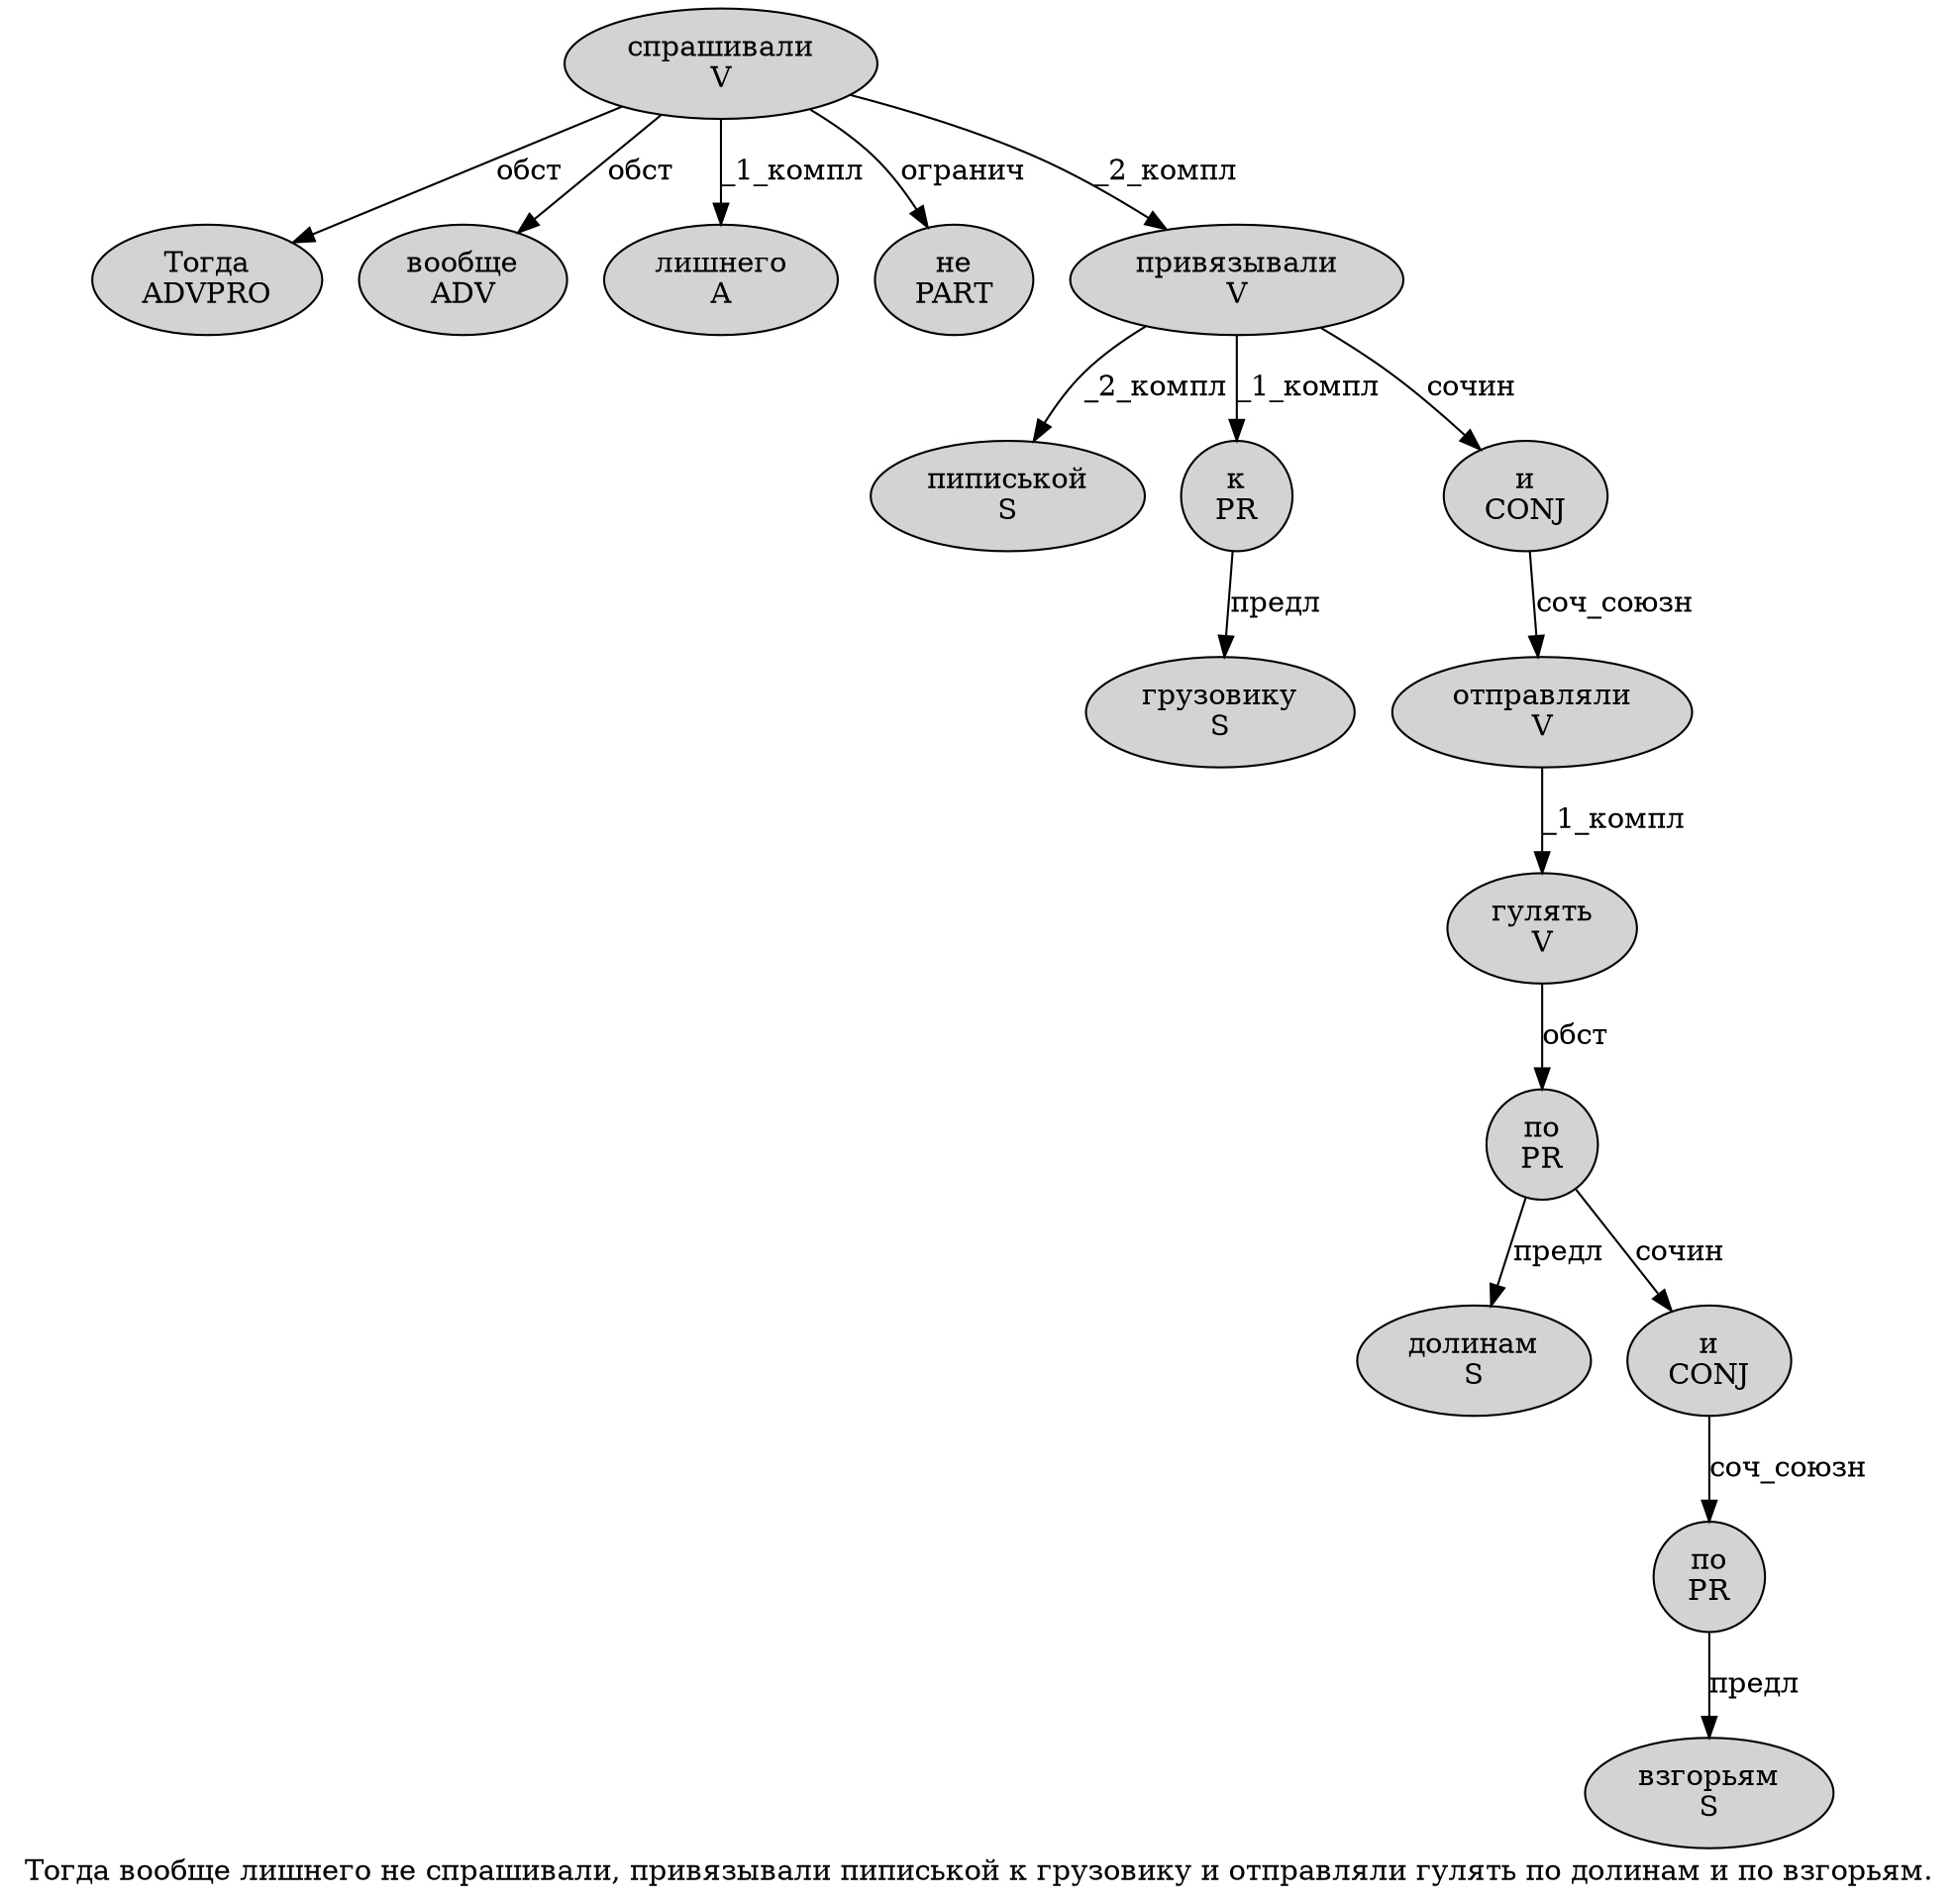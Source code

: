 digraph SENTENCE_3007 {
	graph [label="Тогда вообще лишнего не спрашивали, привязывали пиписькой к грузовику и отправляли гулять по долинам и по взгорьям."]
	node [style=filled]
		0 [label="Тогда
ADVPRO" color="" fillcolor=lightgray penwidth=1 shape=ellipse]
		1 [label="вообще
ADV" color="" fillcolor=lightgray penwidth=1 shape=ellipse]
		2 [label="лишнего
A" color="" fillcolor=lightgray penwidth=1 shape=ellipse]
		3 [label="не
PART" color="" fillcolor=lightgray penwidth=1 shape=ellipse]
		4 [label="спрашивали
V" color="" fillcolor=lightgray penwidth=1 shape=ellipse]
		6 [label="привязывали
V" color="" fillcolor=lightgray penwidth=1 shape=ellipse]
		7 [label="пиписькой
S" color="" fillcolor=lightgray penwidth=1 shape=ellipse]
		8 [label="к
PR" color="" fillcolor=lightgray penwidth=1 shape=ellipse]
		9 [label="грузовику
S" color="" fillcolor=lightgray penwidth=1 shape=ellipse]
		10 [label="и
CONJ" color="" fillcolor=lightgray penwidth=1 shape=ellipse]
		11 [label="отправляли
V" color="" fillcolor=lightgray penwidth=1 shape=ellipse]
		12 [label="гулять
V" color="" fillcolor=lightgray penwidth=1 shape=ellipse]
		13 [label="по
PR" color="" fillcolor=lightgray penwidth=1 shape=ellipse]
		14 [label="долинам
S" color="" fillcolor=lightgray penwidth=1 shape=ellipse]
		15 [label="и
CONJ" color="" fillcolor=lightgray penwidth=1 shape=ellipse]
		16 [label="по
PR" color="" fillcolor=lightgray penwidth=1 shape=ellipse]
		17 [label="взгорьям
S" color="" fillcolor=lightgray penwidth=1 shape=ellipse]
			13 -> 14 [label="предл"]
			13 -> 15 [label="сочин"]
			4 -> 0 [label="обст"]
			4 -> 1 [label="обст"]
			4 -> 2 [label="_1_компл"]
			4 -> 3 [label="огранич"]
			4 -> 6 [label="_2_компл"]
			6 -> 7 [label="_2_компл"]
			6 -> 8 [label="_1_компл"]
			6 -> 10 [label="сочин"]
			11 -> 12 [label="_1_компл"]
			12 -> 13 [label="обст"]
			16 -> 17 [label="предл"]
			8 -> 9 [label="предл"]
			10 -> 11 [label="соч_союзн"]
			15 -> 16 [label="соч_союзн"]
}